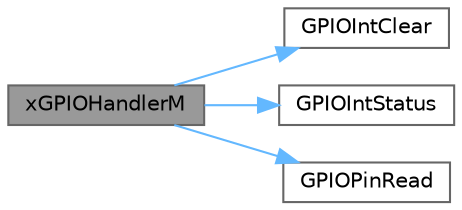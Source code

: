 digraph "xGPIOHandlerM"
{
 // LATEX_PDF_SIZE
  bgcolor="transparent";
  edge [fontname=Helvetica,fontsize=10,labelfontname=Helvetica,labelfontsize=10];
  node [fontname=Helvetica,fontsize=10,shape=box,height=0.2,width=0.4];
  rankdir="LR";
  Node1 [id="Node000001",label="xGPIOHandlerM",height=0.2,width=0.4,color="gray40", fillcolor="grey60", style="filled", fontcolor="black",tooltip="GPIO Port M Interrupt Handler."];
  Node1 -> Node2 [id="edge1_Node000001_Node000002",color="steelblue1",style="solid",tooltip=" "];
  Node2 [id="Node000002",label="GPIOIntClear",height=0.2,width=0.4,color="grey40", fillcolor="white", style="filled",URL="$gpio_8h.html#a4d7113b768f5f06688b9900ede78f49b",tooltip=" "];
  Node1 -> Node3 [id="edge2_Node000001_Node000003",color="steelblue1",style="solid",tooltip=" "];
  Node3 [id="Node000003",label="GPIOIntStatus",height=0.2,width=0.4,color="grey40", fillcolor="white", style="filled",URL="$gpio_8h.html#a485286f97c72010d86f3643454bdac12",tooltip=" "];
  Node1 -> Node4 [id="edge3_Node000001_Node000004",color="steelblue1",style="solid",tooltip=" "];
  Node4 [id="Node000004",label="GPIOPinRead",height=0.2,width=0.4,color="grey40", fillcolor="white", style="filled",URL="$gpio_8h.html#af48b907fe6f6cb18045a12c68b4372cc",tooltip=" "];
}
